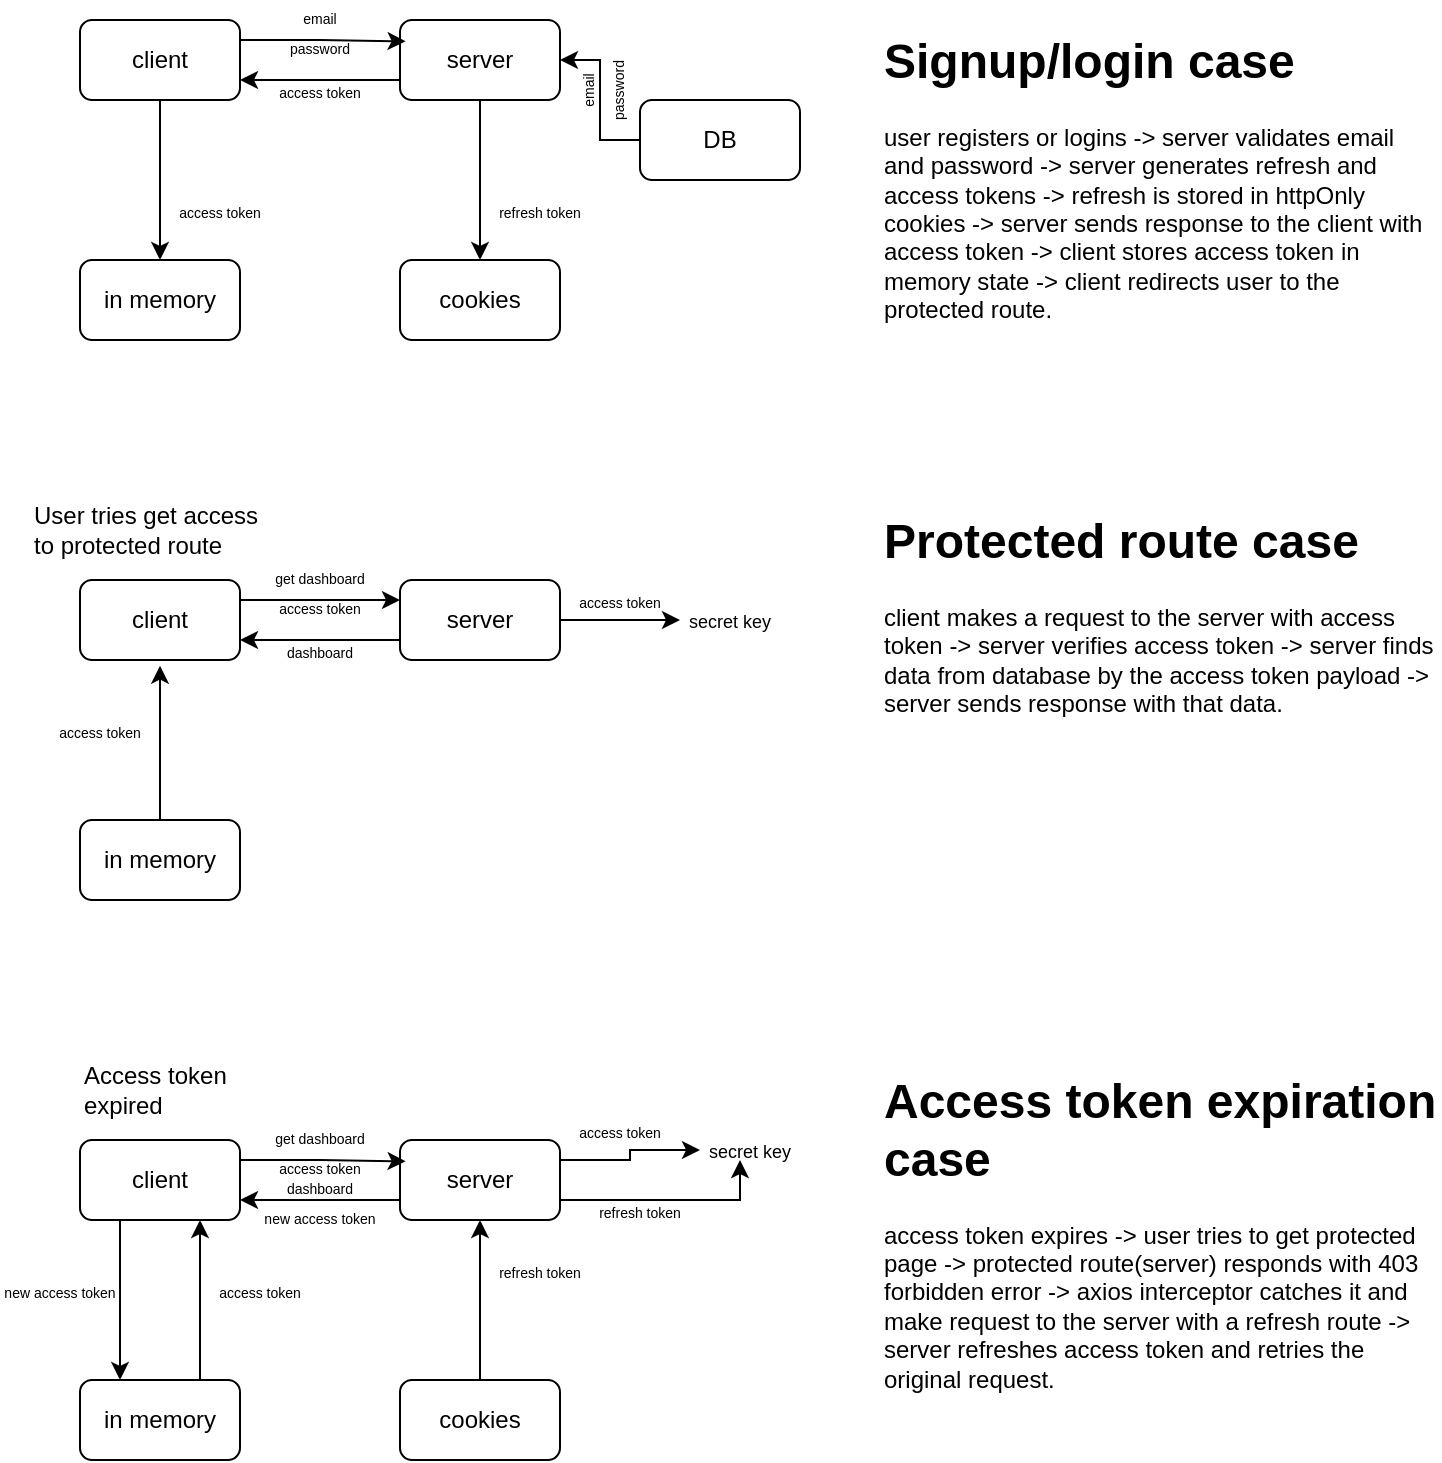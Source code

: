 <mxfile version="26.0.5">
  <diagram name="Page-1" id="EZSs8bJ5LWTXR7K6mUZw">
    <mxGraphModel dx="1235" dy="614" grid="1" gridSize="10" guides="1" tooltips="1" connect="1" arrows="1" fold="1" page="1" pageScale="1" pageWidth="827" pageHeight="1169" math="0" shadow="0">
      <root>
        <mxCell id="0" />
        <mxCell id="1" parent="0" />
        <mxCell id="mCspvE2qaWAkcVD_-xbG-38" style="edgeStyle=orthogonalEdgeStyle;rounded=0;orthogonalLoop=1;jettySize=auto;html=1;exitX=0.5;exitY=1;exitDx=0;exitDy=0;entryX=0.5;entryY=0;entryDx=0;entryDy=0;" edge="1" parent="1" source="mCspvE2qaWAkcVD_-xbG-1" target="mCspvE2qaWAkcVD_-xbG-4">
          <mxGeometry relative="1" as="geometry" />
        </mxCell>
        <mxCell id="mCspvE2qaWAkcVD_-xbG-1" value="client" style="rounded=1;whiteSpace=wrap;html=1;" vertex="1" parent="1">
          <mxGeometry x="280" y="240" width="80" height="40" as="geometry" />
        </mxCell>
        <mxCell id="mCspvE2qaWAkcVD_-xbG-14" style="edgeStyle=orthogonalEdgeStyle;rounded=0;orthogonalLoop=1;jettySize=auto;html=1;entryX=0.5;entryY=0;entryDx=0;entryDy=0;" edge="1" parent="1" source="mCspvE2qaWAkcVD_-xbG-3" target="mCspvE2qaWAkcVD_-xbG-5">
          <mxGeometry relative="1" as="geometry" />
        </mxCell>
        <mxCell id="mCspvE2qaWAkcVD_-xbG-36" style="edgeStyle=orthogonalEdgeStyle;rounded=0;orthogonalLoop=1;jettySize=auto;html=1;exitX=0;exitY=0.75;exitDx=0;exitDy=0;entryX=1;entryY=0.75;entryDx=0;entryDy=0;" edge="1" parent="1" source="mCspvE2qaWAkcVD_-xbG-3" target="mCspvE2qaWAkcVD_-xbG-1">
          <mxGeometry relative="1" as="geometry" />
        </mxCell>
        <mxCell id="mCspvE2qaWAkcVD_-xbG-3" value="server" style="rounded=1;whiteSpace=wrap;html=1;" vertex="1" parent="1">
          <mxGeometry x="440" y="240" width="80" height="40" as="geometry" />
        </mxCell>
        <mxCell id="mCspvE2qaWAkcVD_-xbG-4" value="in memory" style="rounded=1;whiteSpace=wrap;html=1;" vertex="1" parent="1">
          <mxGeometry x="280" y="360" width="80" height="40" as="geometry" />
        </mxCell>
        <mxCell id="mCspvE2qaWAkcVD_-xbG-5" value="cookies" style="rounded=1;whiteSpace=wrap;html=1;" vertex="1" parent="1">
          <mxGeometry x="440" y="360" width="80" height="40" as="geometry" />
        </mxCell>
        <mxCell id="mCspvE2qaWAkcVD_-xbG-9" value="&lt;font style=&quot;font-size: 7px;&quot;&gt;email&lt;/font&gt;&lt;div&gt;&lt;font style=&quot;font-size: 7px;&quot;&gt;password&lt;/font&gt;&lt;/div&gt;" style="text;html=1;align=center;verticalAlign=middle;whiteSpace=wrap;rounded=0;" vertex="1" parent="1">
          <mxGeometry x="370" y="230" width="60" height="30" as="geometry" />
        </mxCell>
        <mxCell id="mCspvE2qaWAkcVD_-xbG-12" style="edgeStyle=orthogonalEdgeStyle;rounded=0;orthogonalLoop=1;jettySize=auto;html=1;entryX=1;entryY=0.5;entryDx=0;entryDy=0;" edge="1" parent="1" source="mCspvE2qaWAkcVD_-xbG-10" target="mCspvE2qaWAkcVD_-xbG-3">
          <mxGeometry relative="1" as="geometry" />
        </mxCell>
        <mxCell id="mCspvE2qaWAkcVD_-xbG-10" value="DB" style="rounded=1;whiteSpace=wrap;html=1;" vertex="1" parent="1">
          <mxGeometry x="560" y="280" width="80" height="40" as="geometry" />
        </mxCell>
        <mxCell id="mCspvE2qaWAkcVD_-xbG-13" value="&lt;font style=&quot;font-size: 7px;&quot;&gt;email&lt;/font&gt;&lt;div&gt;&lt;font style=&quot;font-size: 7px;&quot;&gt;password&lt;/font&gt;&lt;/div&gt;" style="text;html=1;align=center;verticalAlign=middle;whiteSpace=wrap;rounded=0;rotation=-90;" vertex="1" parent="1">
          <mxGeometry x="510" y="260" width="60" height="30" as="geometry" />
        </mxCell>
        <mxCell id="mCspvE2qaWAkcVD_-xbG-17" value="&lt;font style=&quot;font-size: 7px;&quot;&gt;access token&lt;/font&gt;" style="text;html=1;align=center;verticalAlign=middle;whiteSpace=wrap;rounded=0;" vertex="1" parent="1">
          <mxGeometry x="370" y="270" width="60" height="10" as="geometry" />
        </mxCell>
        <mxCell id="mCspvE2qaWAkcVD_-xbG-18" value="&lt;font style=&quot;font-size: 7px;&quot;&gt;refresh token&lt;/font&gt;" style="text;html=1;align=center;verticalAlign=middle;whiteSpace=wrap;rounded=0;" vertex="1" parent="1">
          <mxGeometry x="480" y="330" width="60" height="10" as="geometry" />
        </mxCell>
        <mxCell id="mCspvE2qaWAkcVD_-xbG-27" value="User tries get access to protected route" style="text;html=1;align=left;verticalAlign=middle;whiteSpace=wrap;rounded=0;" vertex="1" parent="1">
          <mxGeometry x="255" y="480" width="125" height="30" as="geometry" />
        </mxCell>
        <mxCell id="mCspvE2qaWAkcVD_-xbG-34" style="edgeStyle=orthogonalEdgeStyle;rounded=0;orthogonalLoop=1;jettySize=auto;html=1;exitX=1;exitY=0.25;exitDx=0;exitDy=0;entryX=0.035;entryY=0.267;entryDx=0;entryDy=0;entryPerimeter=0;" edge="1" parent="1" source="mCspvE2qaWAkcVD_-xbG-1" target="mCspvE2qaWAkcVD_-xbG-3">
          <mxGeometry relative="1" as="geometry" />
        </mxCell>
        <mxCell id="mCspvE2qaWAkcVD_-xbG-39" value="&lt;font style=&quot;font-size: 7px;&quot;&gt;access token&lt;/font&gt;" style="text;html=1;align=center;verticalAlign=middle;whiteSpace=wrap;rounded=0;" vertex="1" parent="1">
          <mxGeometry x="320" y="330" width="60" height="10" as="geometry" />
        </mxCell>
        <mxCell id="mCspvE2qaWAkcVD_-xbG-54" style="edgeStyle=orthogonalEdgeStyle;rounded=0;orthogonalLoop=1;jettySize=auto;html=1;exitX=1;exitY=0.25;exitDx=0;exitDy=0;entryX=0;entryY=0.25;entryDx=0;entryDy=0;" edge="1" parent="1" source="mCspvE2qaWAkcVD_-xbG-41" target="mCspvE2qaWAkcVD_-xbG-44">
          <mxGeometry relative="1" as="geometry" />
        </mxCell>
        <mxCell id="mCspvE2qaWAkcVD_-xbG-41" value="client" style="rounded=1;whiteSpace=wrap;html=1;" vertex="1" parent="1">
          <mxGeometry x="280" y="520" width="80" height="40" as="geometry" />
        </mxCell>
        <mxCell id="mCspvE2qaWAkcVD_-xbG-43" style="edgeStyle=orthogonalEdgeStyle;rounded=0;orthogonalLoop=1;jettySize=auto;html=1;exitX=0;exitY=0.75;exitDx=0;exitDy=0;entryX=1;entryY=0.75;entryDx=0;entryDy=0;" edge="1" parent="1" source="mCspvE2qaWAkcVD_-xbG-44" target="mCspvE2qaWAkcVD_-xbG-41">
          <mxGeometry relative="1" as="geometry" />
        </mxCell>
        <mxCell id="mCspvE2qaWAkcVD_-xbG-59" style="edgeStyle=orthogonalEdgeStyle;rounded=0;orthogonalLoop=1;jettySize=auto;html=1;" edge="1" parent="1" source="mCspvE2qaWAkcVD_-xbG-44" target="mCspvE2qaWAkcVD_-xbG-58">
          <mxGeometry relative="1" as="geometry" />
        </mxCell>
        <mxCell id="mCspvE2qaWAkcVD_-xbG-44" value="server" style="rounded=1;whiteSpace=wrap;html=1;" vertex="1" parent="1">
          <mxGeometry x="440" y="520" width="80" height="40" as="geometry" />
        </mxCell>
        <mxCell id="mCspvE2qaWAkcVD_-xbG-45" value="in memory" style="rounded=1;whiteSpace=wrap;html=1;" vertex="1" parent="1">
          <mxGeometry x="280" y="640" width="80" height="40" as="geometry" />
        </mxCell>
        <mxCell id="mCspvE2qaWAkcVD_-xbG-47" value="&lt;font style=&quot;font-size: 7px;&quot;&gt;get dashboard&lt;/font&gt;&lt;div&gt;&lt;font style=&quot;font-size: 7px;&quot;&gt;access token&lt;/font&gt;&lt;/div&gt;" style="text;html=1;align=center;verticalAlign=middle;whiteSpace=wrap;rounded=0;" vertex="1" parent="1">
          <mxGeometry x="370" y="520" width="60" height="10" as="geometry" />
        </mxCell>
        <mxCell id="mCspvE2qaWAkcVD_-xbG-50" value="&lt;font style=&quot;font-size: 7px;&quot;&gt;access token&lt;/font&gt;" style="text;html=1;align=center;verticalAlign=middle;whiteSpace=wrap;rounded=0;" vertex="1" parent="1">
          <mxGeometry x="260" y="590" width="60" height="10" as="geometry" />
        </mxCell>
        <mxCell id="mCspvE2qaWAkcVD_-xbG-52" style="edgeStyle=orthogonalEdgeStyle;rounded=0;orthogonalLoop=1;jettySize=auto;html=1;exitX=0.5;exitY=0;exitDx=0;exitDy=0;entryX=0.5;entryY=1.071;entryDx=0;entryDy=0;entryPerimeter=0;" edge="1" parent="1" source="mCspvE2qaWAkcVD_-xbG-45" target="mCspvE2qaWAkcVD_-xbG-41">
          <mxGeometry relative="1" as="geometry" />
        </mxCell>
        <mxCell id="mCspvE2qaWAkcVD_-xbG-58" value="&lt;font style=&quot;font-size: 9px;&quot;&gt;secret key&lt;/font&gt;" style="text;html=1;align=center;verticalAlign=middle;whiteSpace=wrap;rounded=0;" vertex="1" parent="1">
          <mxGeometry x="580" y="535" width="50" height="10" as="geometry" />
        </mxCell>
        <mxCell id="mCspvE2qaWAkcVD_-xbG-62" value="&lt;div&gt;&lt;font style=&quot;font-size: 7px;&quot;&gt;access token&lt;/font&gt;&lt;/div&gt;" style="text;html=1;align=center;verticalAlign=middle;whiteSpace=wrap;rounded=0;" vertex="1" parent="1">
          <mxGeometry x="520" y="525" width="60" height="10" as="geometry" />
        </mxCell>
        <mxCell id="mCspvE2qaWAkcVD_-xbG-65" value="&lt;span style=&quot;font-size: 7px;&quot;&gt;dashboard&lt;/span&gt;" style="text;html=1;align=center;verticalAlign=middle;whiteSpace=wrap;rounded=0;" vertex="1" parent="1">
          <mxGeometry x="370" y="550" width="60" height="10" as="geometry" />
        </mxCell>
        <mxCell id="mCspvE2qaWAkcVD_-xbG-97" style="edgeStyle=orthogonalEdgeStyle;rounded=0;orthogonalLoop=1;jettySize=auto;html=1;exitX=0.25;exitY=1;exitDx=0;exitDy=0;entryX=0.25;entryY=0;entryDx=0;entryDy=0;" edge="1" parent="1" source="mCspvE2qaWAkcVD_-xbG-68" target="mCspvE2qaWAkcVD_-xbG-72">
          <mxGeometry relative="1" as="geometry" />
        </mxCell>
        <mxCell id="mCspvE2qaWAkcVD_-xbG-68" value="client" style="rounded=1;whiteSpace=wrap;html=1;" vertex="1" parent="1">
          <mxGeometry x="280" y="800" width="80" height="40" as="geometry" />
        </mxCell>
        <mxCell id="mCspvE2qaWAkcVD_-xbG-70" style="edgeStyle=orthogonalEdgeStyle;rounded=0;orthogonalLoop=1;jettySize=auto;html=1;exitX=0;exitY=0.75;exitDx=0;exitDy=0;entryX=1;entryY=0.75;entryDx=0;entryDy=0;" edge="1" parent="1" source="mCspvE2qaWAkcVD_-xbG-71" target="mCspvE2qaWAkcVD_-xbG-68">
          <mxGeometry relative="1" as="geometry" />
        </mxCell>
        <mxCell id="mCspvE2qaWAkcVD_-xbG-93" style="edgeStyle=orthogonalEdgeStyle;rounded=0;orthogonalLoop=1;jettySize=auto;html=1;exitX=1;exitY=0.25;exitDx=0;exitDy=0;entryX=0;entryY=0.5;entryDx=0;entryDy=0;" edge="1" parent="1" source="mCspvE2qaWAkcVD_-xbG-71" target="mCspvE2qaWAkcVD_-xbG-83">
          <mxGeometry relative="1" as="geometry" />
        </mxCell>
        <mxCell id="mCspvE2qaWAkcVD_-xbG-71" value="server" style="rounded=1;whiteSpace=wrap;html=1;" vertex="1" parent="1">
          <mxGeometry x="440" y="800" width="80" height="40" as="geometry" />
        </mxCell>
        <mxCell id="mCspvE2qaWAkcVD_-xbG-96" style="edgeStyle=orthogonalEdgeStyle;rounded=0;orthogonalLoop=1;jettySize=auto;html=1;exitX=0.75;exitY=0;exitDx=0;exitDy=0;entryX=0.75;entryY=1;entryDx=0;entryDy=0;" edge="1" parent="1" source="mCspvE2qaWAkcVD_-xbG-72" target="mCspvE2qaWAkcVD_-xbG-68">
          <mxGeometry relative="1" as="geometry" />
        </mxCell>
        <mxCell id="mCspvE2qaWAkcVD_-xbG-72" value="in memory" style="rounded=1;whiteSpace=wrap;html=1;" vertex="1" parent="1">
          <mxGeometry x="280" y="920" width="80" height="40" as="geometry" />
        </mxCell>
        <mxCell id="mCspvE2qaWAkcVD_-xbG-86" style="edgeStyle=orthogonalEdgeStyle;rounded=0;orthogonalLoop=1;jettySize=auto;html=1;exitX=0.5;exitY=0;exitDx=0;exitDy=0;entryX=0.5;entryY=1;entryDx=0;entryDy=0;" edge="1" parent="1" source="mCspvE2qaWAkcVD_-xbG-73" target="mCspvE2qaWAkcVD_-xbG-71">
          <mxGeometry relative="1" as="geometry" />
        </mxCell>
        <mxCell id="mCspvE2qaWAkcVD_-xbG-73" value="cookies" style="rounded=1;whiteSpace=wrap;html=1;" vertex="1" parent="1">
          <mxGeometry x="440" y="920" width="80" height="40" as="geometry" />
        </mxCell>
        <mxCell id="mCspvE2qaWAkcVD_-xbG-74" value="&lt;span style=&quot;font-size: 7px;&quot;&gt;get dashboard&lt;/span&gt;&lt;br&gt;&lt;div&gt;&lt;span style=&quot;font-size: 7px;&quot;&gt;access token&lt;/span&gt;&lt;/div&gt;" style="text;html=1;align=center;verticalAlign=middle;whiteSpace=wrap;rounded=0;" vertex="1" parent="1">
          <mxGeometry x="370" y="790" width="60" height="30" as="geometry" />
        </mxCell>
        <mxCell id="mCspvE2qaWAkcVD_-xbG-75" value="&lt;font style=&quot;font-size: 7px;&quot;&gt;dashboard&lt;/font&gt;&lt;div&gt;&lt;font style=&quot;font-size: 7px;&quot;&gt;new access token&lt;/font&gt;&lt;/div&gt;" style="text;html=1;align=center;verticalAlign=middle;whiteSpace=wrap;rounded=0;" vertex="1" parent="1">
          <mxGeometry x="370" y="820" width="60" height="20" as="geometry" />
        </mxCell>
        <mxCell id="mCspvE2qaWAkcVD_-xbG-76" style="edgeStyle=orthogonalEdgeStyle;rounded=0;orthogonalLoop=1;jettySize=auto;html=1;exitX=1;exitY=0.25;exitDx=0;exitDy=0;entryX=0.035;entryY=0.267;entryDx=0;entryDy=0;entryPerimeter=0;" edge="1" parent="1" source="mCspvE2qaWAkcVD_-xbG-68" target="mCspvE2qaWAkcVD_-xbG-71">
          <mxGeometry relative="1" as="geometry" />
        </mxCell>
        <mxCell id="mCspvE2qaWAkcVD_-xbG-77" value="&lt;font style=&quot;font-size: 7px;&quot;&gt;access token&lt;/font&gt;" style="text;html=1;align=center;verticalAlign=middle;whiteSpace=wrap;rounded=0;" vertex="1" parent="1">
          <mxGeometry x="340" y="870" width="60" height="10" as="geometry" />
        </mxCell>
        <mxCell id="mCspvE2qaWAkcVD_-xbG-78" value="Access token expired" style="text;html=1;align=left;verticalAlign=middle;whiteSpace=wrap;rounded=0;" vertex="1" parent="1">
          <mxGeometry x="280" y="760" width="80" height="30" as="geometry" />
        </mxCell>
        <mxCell id="mCspvE2qaWAkcVD_-xbG-83" value="&lt;font style=&quot;font-size: 9px;&quot;&gt;secret key&lt;/font&gt;" style="text;html=1;align=center;verticalAlign=middle;whiteSpace=wrap;rounded=0;" vertex="1" parent="1">
          <mxGeometry x="590" y="800" width="50" height="10" as="geometry" />
        </mxCell>
        <mxCell id="mCspvE2qaWAkcVD_-xbG-84" value="&lt;div&gt;&lt;font style=&quot;font-size: 7px;&quot;&gt;access token&lt;/font&gt;&lt;/div&gt;" style="text;html=1;align=center;verticalAlign=middle;whiteSpace=wrap;rounded=0;" vertex="1" parent="1">
          <mxGeometry x="520" y="790" width="60" height="10" as="geometry" />
        </mxCell>
        <mxCell id="mCspvE2qaWAkcVD_-xbG-90" value="&lt;font style=&quot;font-size: 7px;&quot;&gt;refresh token&lt;/font&gt;" style="text;html=1;align=center;verticalAlign=middle;whiteSpace=wrap;rounded=0;" vertex="1" parent="1">
          <mxGeometry x="480" y="860" width="60" height="10" as="geometry" />
        </mxCell>
        <mxCell id="mCspvE2qaWAkcVD_-xbG-94" style="edgeStyle=orthogonalEdgeStyle;rounded=0;orthogonalLoop=1;jettySize=auto;html=1;exitX=1;exitY=0.75;exitDx=0;exitDy=0;entryX=0.4;entryY=1;entryDx=0;entryDy=0;entryPerimeter=0;" edge="1" parent="1" source="mCspvE2qaWAkcVD_-xbG-71" target="mCspvE2qaWAkcVD_-xbG-83">
          <mxGeometry relative="1" as="geometry" />
        </mxCell>
        <mxCell id="mCspvE2qaWAkcVD_-xbG-95" value="&lt;font style=&quot;font-size: 7px;&quot;&gt;refresh token&lt;/font&gt;" style="text;html=1;align=center;verticalAlign=middle;whiteSpace=wrap;rounded=0;" vertex="1" parent="1">
          <mxGeometry x="530" y="830" width="60" height="10" as="geometry" />
        </mxCell>
        <mxCell id="mCspvE2qaWAkcVD_-xbG-98" value="&lt;font style=&quot;font-size: 7px;&quot;&gt;new access token&lt;/font&gt;" style="text;html=1;align=center;verticalAlign=middle;whiteSpace=wrap;rounded=0;" vertex="1" parent="1">
          <mxGeometry x="240" y="870" width="60" height="10" as="geometry" />
        </mxCell>
        <mxCell id="mCspvE2qaWAkcVD_-xbG-100" value="&lt;h1 style=&quot;margin-top: 0px;&quot;&gt;Signup/login case&lt;/h1&gt;&lt;p&gt;user registers or logins -&amp;gt; server validates email and password -&amp;gt; server generates refresh and access tokens -&amp;gt; refresh is stored in httpOnly cookies -&amp;gt; server sends response to the client with access token -&amp;gt; client stores access token in memory state -&amp;gt; client redirects user to the protected route.&lt;/p&gt;" style="text;html=1;whiteSpace=wrap;overflow=hidden;rounded=0;" vertex="1" parent="1">
          <mxGeometry x="680" y="240" width="280" height="170" as="geometry" />
        </mxCell>
        <mxCell id="mCspvE2qaWAkcVD_-xbG-101" value="&lt;h1 style=&quot;margin-top: 0px;&quot;&gt;Protected route case&lt;/h1&gt;&lt;p&gt;client makes a request to the server with access token -&amp;gt; server verifies access token -&amp;gt; server finds data from database by the access token payload -&amp;gt; server sends response with that data.&lt;/p&gt;" style="text;html=1;whiteSpace=wrap;overflow=hidden;rounded=0;" vertex="1" parent="1">
          <mxGeometry x="680" y="480" width="280" height="120" as="geometry" />
        </mxCell>
        <mxCell id="mCspvE2qaWAkcVD_-xbG-102" value="&lt;h1 style=&quot;margin-top: 0px;&quot;&gt;Access token expiration case&lt;/h1&gt;&lt;p&gt;access token expires -&amp;gt; user tries to get protected page -&amp;gt; protected route(server) responds with 403 forbidden error -&amp;gt; axios interceptor catches it and make request to the server with a refresh route -&amp;gt; server refreshes access token and retries the original request.&lt;/p&gt;" style="text;html=1;whiteSpace=wrap;overflow=hidden;rounded=0;" vertex="1" parent="1">
          <mxGeometry x="680" y="760" width="280" height="170" as="geometry" />
        </mxCell>
      </root>
    </mxGraphModel>
  </diagram>
</mxfile>
